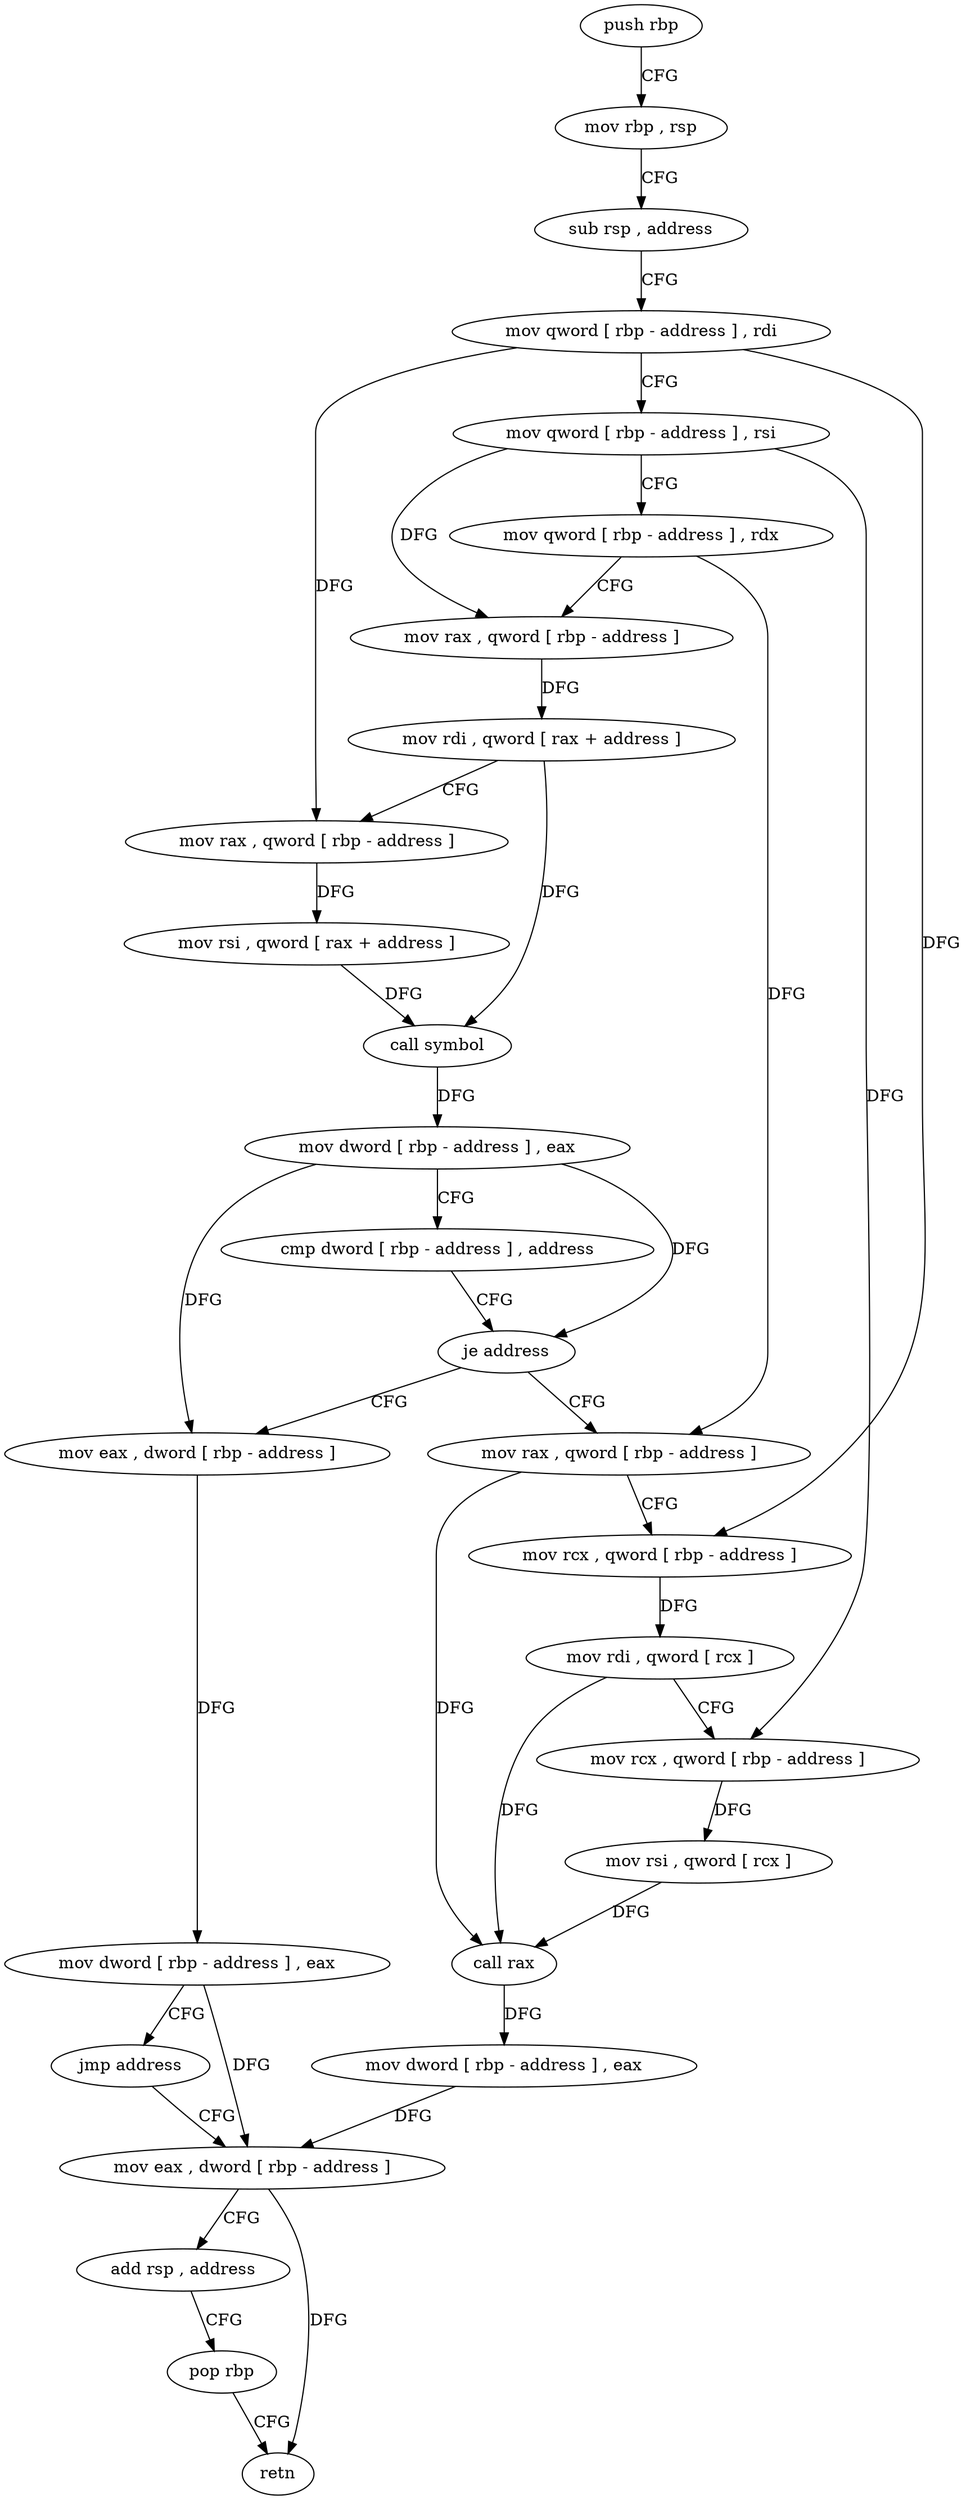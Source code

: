 digraph "func" {
"4241392" [label = "push rbp" ]
"4241393" [label = "mov rbp , rsp" ]
"4241396" [label = "sub rsp , address" ]
"4241400" [label = "mov qword [ rbp - address ] , rdi" ]
"4241404" [label = "mov qword [ rbp - address ] , rsi" ]
"4241408" [label = "mov qword [ rbp - address ] , rdx" ]
"4241412" [label = "mov rax , qword [ rbp - address ]" ]
"4241416" [label = "mov rdi , qword [ rax + address ]" ]
"4241420" [label = "mov rax , qword [ rbp - address ]" ]
"4241424" [label = "mov rsi , qword [ rax + address ]" ]
"4241428" [label = "call symbol" ]
"4241433" [label = "mov dword [ rbp - address ] , eax" ]
"4241436" [label = "cmp dword [ rbp - address ] , address" ]
"4241440" [label = "je address" ]
"4241457" [label = "mov rax , qword [ rbp - address ]" ]
"4241446" [label = "mov eax , dword [ rbp - address ]" ]
"4241461" [label = "mov rcx , qword [ rbp - address ]" ]
"4241465" [label = "mov rdi , qword [ rcx ]" ]
"4241468" [label = "mov rcx , qword [ rbp - address ]" ]
"4241472" [label = "mov rsi , qword [ rcx ]" ]
"4241475" [label = "call rax" ]
"4241477" [label = "mov dword [ rbp - address ] , eax" ]
"4241480" [label = "mov eax , dword [ rbp - address ]" ]
"4241449" [label = "mov dword [ rbp - address ] , eax" ]
"4241452" [label = "jmp address" ]
"4241483" [label = "add rsp , address" ]
"4241487" [label = "pop rbp" ]
"4241488" [label = "retn" ]
"4241392" -> "4241393" [ label = "CFG" ]
"4241393" -> "4241396" [ label = "CFG" ]
"4241396" -> "4241400" [ label = "CFG" ]
"4241400" -> "4241404" [ label = "CFG" ]
"4241400" -> "4241420" [ label = "DFG" ]
"4241400" -> "4241461" [ label = "DFG" ]
"4241404" -> "4241408" [ label = "CFG" ]
"4241404" -> "4241412" [ label = "DFG" ]
"4241404" -> "4241468" [ label = "DFG" ]
"4241408" -> "4241412" [ label = "CFG" ]
"4241408" -> "4241457" [ label = "DFG" ]
"4241412" -> "4241416" [ label = "DFG" ]
"4241416" -> "4241420" [ label = "CFG" ]
"4241416" -> "4241428" [ label = "DFG" ]
"4241420" -> "4241424" [ label = "DFG" ]
"4241424" -> "4241428" [ label = "DFG" ]
"4241428" -> "4241433" [ label = "DFG" ]
"4241433" -> "4241436" [ label = "CFG" ]
"4241433" -> "4241440" [ label = "DFG" ]
"4241433" -> "4241446" [ label = "DFG" ]
"4241436" -> "4241440" [ label = "CFG" ]
"4241440" -> "4241457" [ label = "CFG" ]
"4241440" -> "4241446" [ label = "CFG" ]
"4241457" -> "4241461" [ label = "CFG" ]
"4241457" -> "4241475" [ label = "DFG" ]
"4241446" -> "4241449" [ label = "DFG" ]
"4241461" -> "4241465" [ label = "DFG" ]
"4241465" -> "4241468" [ label = "CFG" ]
"4241465" -> "4241475" [ label = "DFG" ]
"4241468" -> "4241472" [ label = "DFG" ]
"4241472" -> "4241475" [ label = "DFG" ]
"4241475" -> "4241477" [ label = "DFG" ]
"4241477" -> "4241480" [ label = "DFG" ]
"4241480" -> "4241483" [ label = "CFG" ]
"4241480" -> "4241488" [ label = "DFG" ]
"4241449" -> "4241452" [ label = "CFG" ]
"4241449" -> "4241480" [ label = "DFG" ]
"4241452" -> "4241480" [ label = "CFG" ]
"4241483" -> "4241487" [ label = "CFG" ]
"4241487" -> "4241488" [ label = "CFG" ]
}
